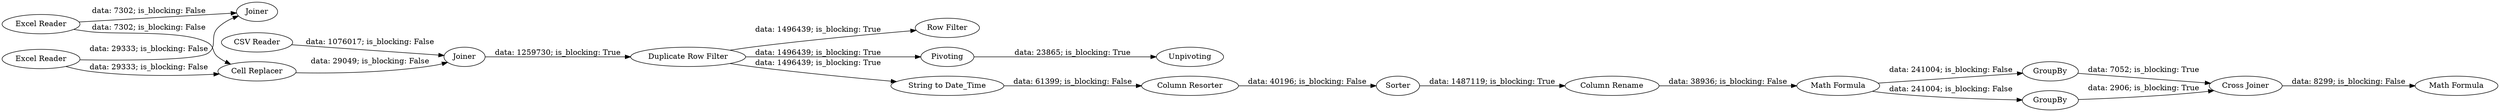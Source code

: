 digraph {
	"6794707049035374220_2" [label="Excel Reader"]
	"6794707049035374220_8" [label="Row Filter"]
	"6794707049035374220_24" [label="Math Formula"]
	"6794707049035374220_7" [label="Duplicate Row Filter"]
	"6794707049035374220_20" [label="Math Formula"]
	"6794707049035374220_3" [label="Excel Reader"]
	"6794707049035374220_6" [label=Joiner]
	"6794707049035374220_21" [label=GroupBy]
	"6794707049035374220_4" [label="Cell Replacer"]
	"6794707049035374220_18" [label="Column Rename"]
	"6794707049035374220_13" [label=Pivoting]
	"6794707049035374220_16" [label="Column Resorter"]
	"6794707049035374220_23" [label="Cross Joiner"]
	"6794707049035374220_14" [label=Unpivoting]
	"6794707049035374220_15" [label="String to Date_Time"]
	"6794707049035374220_5" [label=Joiner]
	"6794707049035374220_17" [label=Sorter]
	"6794707049035374220_1" [label="CSV Reader"]
	"6794707049035374220_22" [label=GroupBy]
	"6794707049035374220_20" -> "6794707049035374220_22" [label="data: 241004; is_blocking: False"]
	"6794707049035374220_16" -> "6794707049035374220_17" [label="data: 40196; is_blocking: False"]
	"6794707049035374220_17" -> "6794707049035374220_18" [label="data: 1487119; is_blocking: True"]
	"6794707049035374220_15" -> "6794707049035374220_16" [label="data: 61399; is_blocking: False"]
	"6794707049035374220_13" -> "6794707049035374220_14" [label="data: 23865; is_blocking: True"]
	"6794707049035374220_20" -> "6794707049035374220_21" [label="data: 241004; is_blocking: False"]
	"6794707049035374220_18" -> "6794707049035374220_20" [label="data: 38936; is_blocking: False"]
	"6794707049035374220_7" -> "6794707049035374220_15" [label="data: 1496439; is_blocking: True"]
	"6794707049035374220_7" -> "6794707049035374220_13" [label="data: 1496439; is_blocking: True"]
	"6794707049035374220_2" -> "6794707049035374220_4" [label="data: 7302; is_blocking: False"]
	"6794707049035374220_3" -> "6794707049035374220_4" [label="data: 29333; is_blocking: False"]
	"6794707049035374220_23" -> "6794707049035374220_24" [label="data: 8299; is_blocking: False"]
	"6794707049035374220_6" -> "6794707049035374220_7" [label="data: 1259730; is_blocking: True"]
	"6794707049035374220_7" -> "6794707049035374220_8" [label="data: 1496439; is_blocking: True"]
	"6794707049035374220_1" -> "6794707049035374220_6" [label="data: 1076017; is_blocking: False"]
	"6794707049035374220_3" -> "6794707049035374220_5" [label="data: 29333; is_blocking: False"]
	"6794707049035374220_2" -> "6794707049035374220_5" [label="data: 7302; is_blocking: False"]
	"6794707049035374220_4" -> "6794707049035374220_6" [label="data: 29049; is_blocking: False"]
	"6794707049035374220_21" -> "6794707049035374220_23" [label="data: 7052; is_blocking: True"]
	"6794707049035374220_22" -> "6794707049035374220_23" [label="data: 2906; is_blocking: True"]
	rankdir=LR
}
